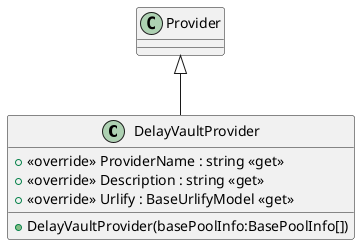 @startuml
class DelayVaultProvider {
    + <<override>> ProviderName : string <<get>>
    + <<override>> Description : string <<get>>
    + <<override>> Urlify : BaseUrlifyModel <<get>>
    + DelayVaultProvider(basePoolInfo:BasePoolInfo[])
}
Provider <|-- DelayVaultProvider
@enduml

